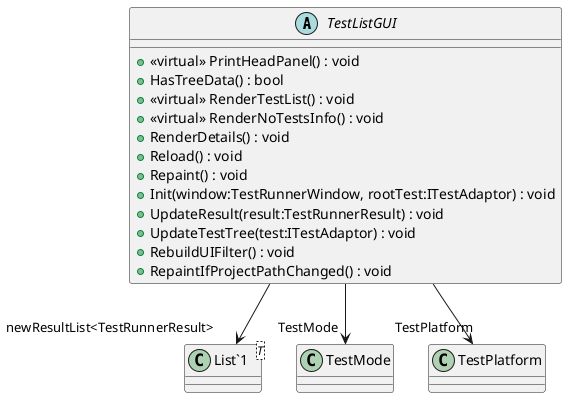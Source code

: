@startuml
abstract class TestListGUI {
    + <<virtual>> PrintHeadPanel() : void
    + HasTreeData() : bool
    + <<virtual>> RenderTestList() : void
    + <<virtual>> RenderNoTestsInfo() : void
    + RenderDetails() : void
    + Reload() : void
    + Repaint() : void
    + Init(window:TestRunnerWindow, rootTest:ITestAdaptor) : void
    + UpdateResult(result:TestRunnerResult) : void
    + UpdateTestTree(test:ITestAdaptor) : void
    + RebuildUIFilter() : void
    + RepaintIfProjectPathChanged() : void
}
class "List`1"<T> {
}
TestListGUI --> "newResultList<TestRunnerResult>" "List`1"
TestListGUI --> "TestMode" TestMode
TestListGUI --> "TestPlatform" TestPlatform
@enduml
